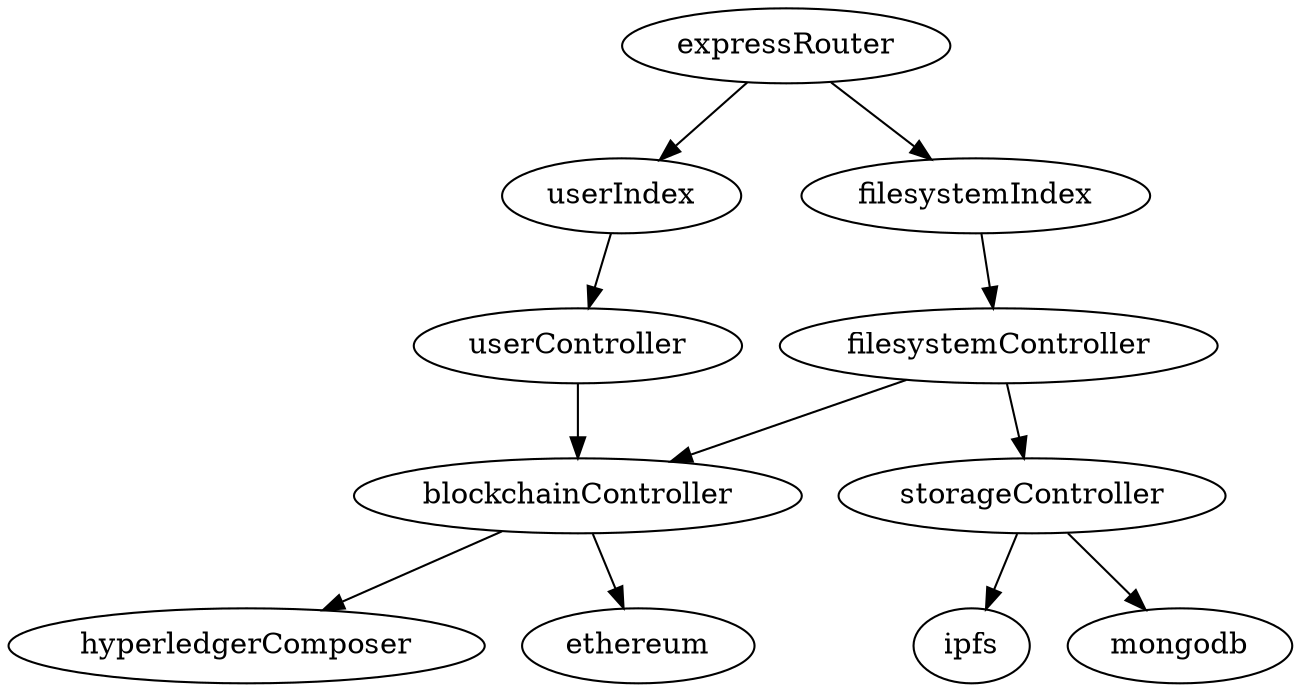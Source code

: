 digraph g {
    expressRouter -> userIndex
    expressRouter -> filesystemIndex

    filesystemIndex -> filesystemController
    filesystemController -> blockchainController
    blockchainController -> hyperledgerComposer
    blockchainController -> ethereum
    filesystemController -> storageController
    storageController -> ipfs
    storageController -> mongodb

    userIndex -> userController
    userController -> blockchainController
}